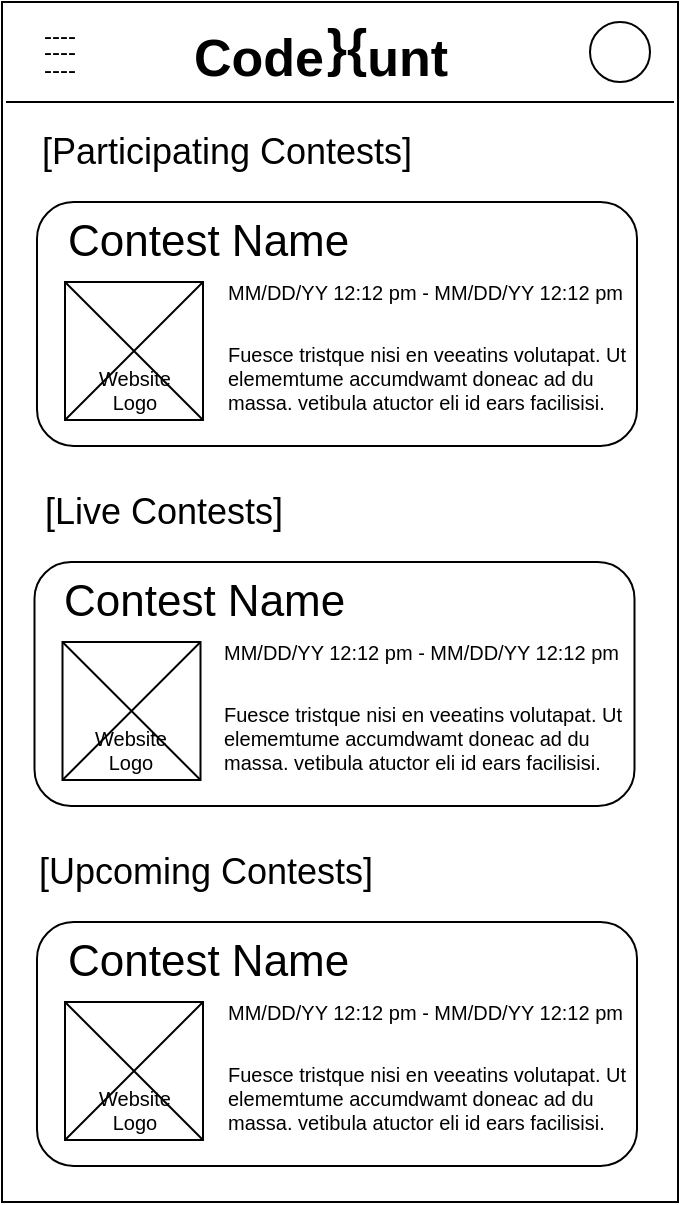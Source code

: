 <mxfile>
    <diagram id="lE065ObyA_mzmsiGlNa_" name="Page-1">
        <mxGraphModel dx="1046" dy="508" grid="1" gridSize="10" guides="1" tooltips="1" connect="1" arrows="1" fold="1" page="1" pageScale="1" pageWidth="827" pageHeight="1169" math="0" shadow="0">
            <root>
                <mxCell id="0"/>
                <mxCell id="1" parent="0"/>
                <mxCell id="TRK05HxOvGJllQYXawu--2" value="" style="rounded=0;whiteSpace=wrap;html=1;" parent="1" vertex="1">
                    <mxGeometry x="116" y="70" width="338" height="600" as="geometry"/>
                </mxCell>
                <mxCell id="TRK05HxOvGJllQYXawu--3" value="" style="endArrow=none;html=1;rounded=0;" parent="1" edge="1">
                    <mxGeometry width="50" height="50" relative="1" as="geometry">
                        <mxPoint x="452" y="120" as="sourcePoint"/>
                        <mxPoint x="118" y="120" as="targetPoint"/>
                    </mxGeometry>
                </mxCell>
                <mxCell id="TRK05HxOvGJllQYXawu--4" value="Code&amp;nbsp; &amp;nbsp;unt" style="text;html=1;align=center;verticalAlign=middle;resizable=0;points=[];autosize=1;strokeColor=none;fillColor=none;fontSize=26;fontStyle=1" parent="1" vertex="1">
                    <mxGeometry x="205" y="78" width="140" height="40" as="geometry"/>
                </mxCell>
                <mxCell id="TRK05HxOvGJllQYXawu--5" value="" style="ellipse;whiteSpace=wrap;html=1;aspect=fixed;fontSize=22;" parent="1" vertex="1">
                    <mxGeometry x="410" y="80" width="30" height="30" as="geometry"/>
                </mxCell>
                <mxCell id="TRK05HxOvGJllQYXawu--29" value="}{" style="text;html=1;align=center;verticalAlign=middle;resizable=0;points=[];autosize=1;strokeColor=none;fillColor=none;fontSize=26;fontStyle=1" parent="1" vertex="1">
                    <mxGeometry x="267.66" y="73" width="40" height="40" as="geometry"/>
                </mxCell>
                <mxCell id="2" value="&lt;p style=&quot;line-height: 0.7&quot;&gt;----&lt;br&gt;----&lt;br&gt;----&lt;/p&gt;" style="text;html=1;strokeColor=none;fillColor=none;align=center;verticalAlign=middle;whiteSpace=wrap;rounded=0;" parent="1" vertex="1">
                    <mxGeometry x="130" y="80" width="30" height="30" as="geometry"/>
                </mxCell>
                <mxCell id="7" value="&lt;font style=&quot;font-size: 18px&quot;&gt;[Live Contests]&lt;/font&gt;" style="text;html=1;strokeColor=none;fillColor=none;align=center;verticalAlign=middle;whiteSpace=wrap;rounded=0;" parent="1" vertex="1">
                    <mxGeometry x="119.75" y="310" width="154" height="30" as="geometry"/>
                </mxCell>
                <mxCell id="11" value="" style="rounded=1;whiteSpace=wrap;html=1;fontSize=18;" parent="1" vertex="1">
                    <mxGeometry x="133.5" y="170" width="300" height="122" as="geometry"/>
                </mxCell>
                <mxCell id="12" value="&lt;font style=&quot;font-size: 22px;&quot;&gt;Contest Name&lt;/font&gt;" style="text;html=1;strokeColor=none;fillColor=none;align=left;verticalAlign=middle;whiteSpace=wrap;rounded=0;fontSize=22;" parent="1" vertex="1">
                    <mxGeometry x="146.5" y="175" width="240" height="30" as="geometry"/>
                </mxCell>
                <mxCell id="13" value="&lt;font style=&quot;font-size: 10px;&quot;&gt;MM/DD/YY 12:12 pm - MM/DD/YY 12:12 pm&lt;/font&gt;" style="text;html=1;strokeColor=none;fillColor=none;align=left;verticalAlign=middle;whiteSpace=wrap;rounded=0;fontSize=10;" parent="1" vertex="1">
                    <mxGeometry x="226.5" y="205" width="210" height="20" as="geometry"/>
                </mxCell>
                <mxCell id="14" value="Fuesce tristque nisi en veeatins volutapat. Ut elememtume accumdwamt doneac ad du massa. vetibula atuctor eli id ears facilisisi." style="text;strokeColor=none;fillColor=none;align=left;verticalAlign=middle;whiteSpace=wrap;rounded=0;fontSize=10;" parent="1" vertex="1">
                    <mxGeometry x="226.5" y="235" width="210" height="45" as="geometry"/>
                </mxCell>
                <mxCell id="15" value="Website&lt;br&gt;Logo" style="rounded=0;whiteSpace=wrap;html=1;fontFamily=Helvetica;fontSize=10;verticalAlign=bottom;" parent="1" vertex="1">
                    <mxGeometry x="147.5" y="210" width="69" height="69" as="geometry"/>
                </mxCell>
                <mxCell id="16" value="" style="endArrow=none;html=1;rounded=0;fontFamily=Helvetica;fontSize=10;exitX=0;exitY=1;exitDx=0;exitDy=0;entryX=1;entryY=0;entryDx=0;entryDy=0;" parent="1" source="15" target="15" edge="1">
                    <mxGeometry width="50" height="50" relative="1" as="geometry">
                        <mxPoint x="256.5" y="295" as="sourcePoint"/>
                        <mxPoint x="306.5" y="245" as="targetPoint"/>
                    </mxGeometry>
                </mxCell>
                <mxCell id="17" value="" style="endArrow=none;html=1;rounded=0;fontFamily=Helvetica;fontSize=10;exitX=0;exitY=0;exitDx=0;exitDy=0;entryX=1;entryY=1;entryDx=0;entryDy=0;" parent="1" source="15" target="15" edge="1">
                    <mxGeometry width="50" height="50" relative="1" as="geometry">
                        <mxPoint x="256.5" y="295" as="sourcePoint"/>
                        <mxPoint x="306.5" y="245" as="targetPoint"/>
                    </mxGeometry>
                </mxCell>
                <mxCell id="18" value="&lt;font style=&quot;font-size: 18px&quot;&gt;[Participating Contests]&lt;/font&gt;" style="text;html=1;strokeColor=none;fillColor=none;align=center;verticalAlign=middle;whiteSpace=wrap;rounded=0;" parent="1" vertex="1">
                    <mxGeometry x="116" y="130" width="225.25" height="30" as="geometry"/>
                </mxCell>
                <mxCell id="19" value="" style="rounded=1;whiteSpace=wrap;html=1;fontSize=18;" parent="1" vertex="1">
                    <mxGeometry x="132.25" y="350" width="300" height="122" as="geometry"/>
                </mxCell>
                <mxCell id="20" value="&lt;font style=&quot;font-size: 22px;&quot;&gt;Contest Name&lt;/font&gt;" style="text;html=1;strokeColor=none;fillColor=none;align=left;verticalAlign=middle;whiteSpace=wrap;rounded=0;fontSize=22;" parent="1" vertex="1">
                    <mxGeometry x="145.25" y="355" width="240" height="30" as="geometry"/>
                </mxCell>
                <mxCell id="21" value="&lt;font style=&quot;font-size: 10px;&quot;&gt;MM/DD/YY 12:12 pm - MM/DD/YY 12:12 pm&lt;/font&gt;" style="text;html=1;strokeColor=none;fillColor=none;align=left;verticalAlign=middle;whiteSpace=wrap;rounded=0;fontSize=10;" parent="1" vertex="1">
                    <mxGeometry x="225.25" y="385" width="210" height="20" as="geometry"/>
                </mxCell>
                <mxCell id="22" value="Fuesce tristque nisi en veeatins volutapat. Ut elememtume accumdwamt doneac ad du massa. vetibula atuctor eli id ears facilisisi." style="text;strokeColor=none;fillColor=none;align=left;verticalAlign=middle;whiteSpace=wrap;rounded=0;fontSize=10;" parent="1" vertex="1">
                    <mxGeometry x="225.25" y="415" width="210" height="45" as="geometry"/>
                </mxCell>
                <mxCell id="23" value="Website&lt;br&gt;Logo" style="rounded=0;whiteSpace=wrap;html=1;fontFamily=Helvetica;fontSize=10;verticalAlign=bottom;" parent="1" vertex="1">
                    <mxGeometry x="146.25" y="390" width="69" height="69" as="geometry"/>
                </mxCell>
                <mxCell id="24" value="" style="endArrow=none;html=1;rounded=0;fontFamily=Helvetica;fontSize=10;exitX=0;exitY=1;exitDx=0;exitDy=0;entryX=1;entryY=0;entryDx=0;entryDy=0;" parent="1" source="23" target="23" edge="1">
                    <mxGeometry width="50" height="50" relative="1" as="geometry">
                        <mxPoint x="255.25" y="475" as="sourcePoint"/>
                        <mxPoint x="305.25" y="425" as="targetPoint"/>
                    </mxGeometry>
                </mxCell>
                <mxCell id="25" value="" style="endArrow=none;html=1;rounded=0;fontFamily=Helvetica;fontSize=10;exitX=0;exitY=0;exitDx=0;exitDy=0;entryX=1;entryY=1;entryDx=0;entryDy=0;" parent="1" source="23" target="23" edge="1">
                    <mxGeometry width="50" height="50" relative="1" as="geometry">
                        <mxPoint x="255.25" y="475" as="sourcePoint"/>
                        <mxPoint x="305.25" y="425" as="targetPoint"/>
                    </mxGeometry>
                </mxCell>
                <mxCell id="26" value="&lt;font style=&quot;font-size: 18px&quot;&gt;[Upcoming Contests]&lt;/font&gt;" style="text;html=1;strokeColor=none;fillColor=none;align=center;verticalAlign=middle;whiteSpace=wrap;rounded=0;" parent="1" vertex="1">
                    <mxGeometry x="116" y="490" width="204" height="30" as="geometry"/>
                </mxCell>
                <mxCell id="27" value="" style="rounded=1;whiteSpace=wrap;html=1;fontSize=18;" parent="1" vertex="1">
                    <mxGeometry x="133.5" y="530" width="300" height="122" as="geometry"/>
                </mxCell>
                <mxCell id="28" value="&lt;font style=&quot;font-size: 22px;&quot;&gt;Contest Name&lt;/font&gt;" style="text;html=1;strokeColor=none;fillColor=none;align=left;verticalAlign=middle;whiteSpace=wrap;rounded=0;fontSize=22;" parent="1" vertex="1">
                    <mxGeometry x="146.5" y="535" width="240" height="30" as="geometry"/>
                </mxCell>
                <mxCell id="29" value="&lt;font style=&quot;font-size: 10px;&quot;&gt;MM/DD/YY 12:12 pm - MM/DD/YY 12:12 pm&lt;/font&gt;" style="text;html=1;strokeColor=none;fillColor=none;align=left;verticalAlign=middle;whiteSpace=wrap;rounded=0;fontSize=10;" parent="1" vertex="1">
                    <mxGeometry x="226.5" y="565" width="210" height="20" as="geometry"/>
                </mxCell>
                <mxCell id="30" value="Fuesce tristque nisi en veeatins volutapat. Ut elememtume accumdwamt doneac ad du massa. vetibula atuctor eli id ears facilisisi." style="text;strokeColor=none;fillColor=none;align=left;verticalAlign=middle;whiteSpace=wrap;rounded=0;fontSize=10;" parent="1" vertex="1">
                    <mxGeometry x="226.5" y="595" width="210" height="45" as="geometry"/>
                </mxCell>
                <mxCell id="31" value="Website&lt;br&gt;Logo" style="rounded=0;whiteSpace=wrap;html=1;fontFamily=Helvetica;fontSize=10;verticalAlign=bottom;" parent="1" vertex="1">
                    <mxGeometry x="147.5" y="570" width="69" height="69" as="geometry"/>
                </mxCell>
                <mxCell id="32" value="" style="endArrow=none;html=1;rounded=0;fontFamily=Helvetica;fontSize=10;exitX=0;exitY=1;exitDx=0;exitDy=0;entryX=1;entryY=0;entryDx=0;entryDy=0;" parent="1" source="31" target="31" edge="1">
                    <mxGeometry width="50" height="50" relative="1" as="geometry">
                        <mxPoint x="256.5" y="655" as="sourcePoint"/>
                        <mxPoint x="306.5" y="605" as="targetPoint"/>
                    </mxGeometry>
                </mxCell>
                <mxCell id="33" value="" style="endArrow=none;html=1;rounded=0;fontFamily=Helvetica;fontSize=10;exitX=0;exitY=0;exitDx=0;exitDy=0;entryX=1;entryY=1;entryDx=0;entryDy=0;" parent="1" source="31" target="31" edge="1">
                    <mxGeometry width="50" height="50" relative="1" as="geometry">
                        <mxPoint x="256.5" y="655" as="sourcePoint"/>
                        <mxPoint x="306.5" y="605" as="targetPoint"/>
                    </mxGeometry>
                </mxCell>
            </root>
        </mxGraphModel>
    </diagram>
</mxfile>